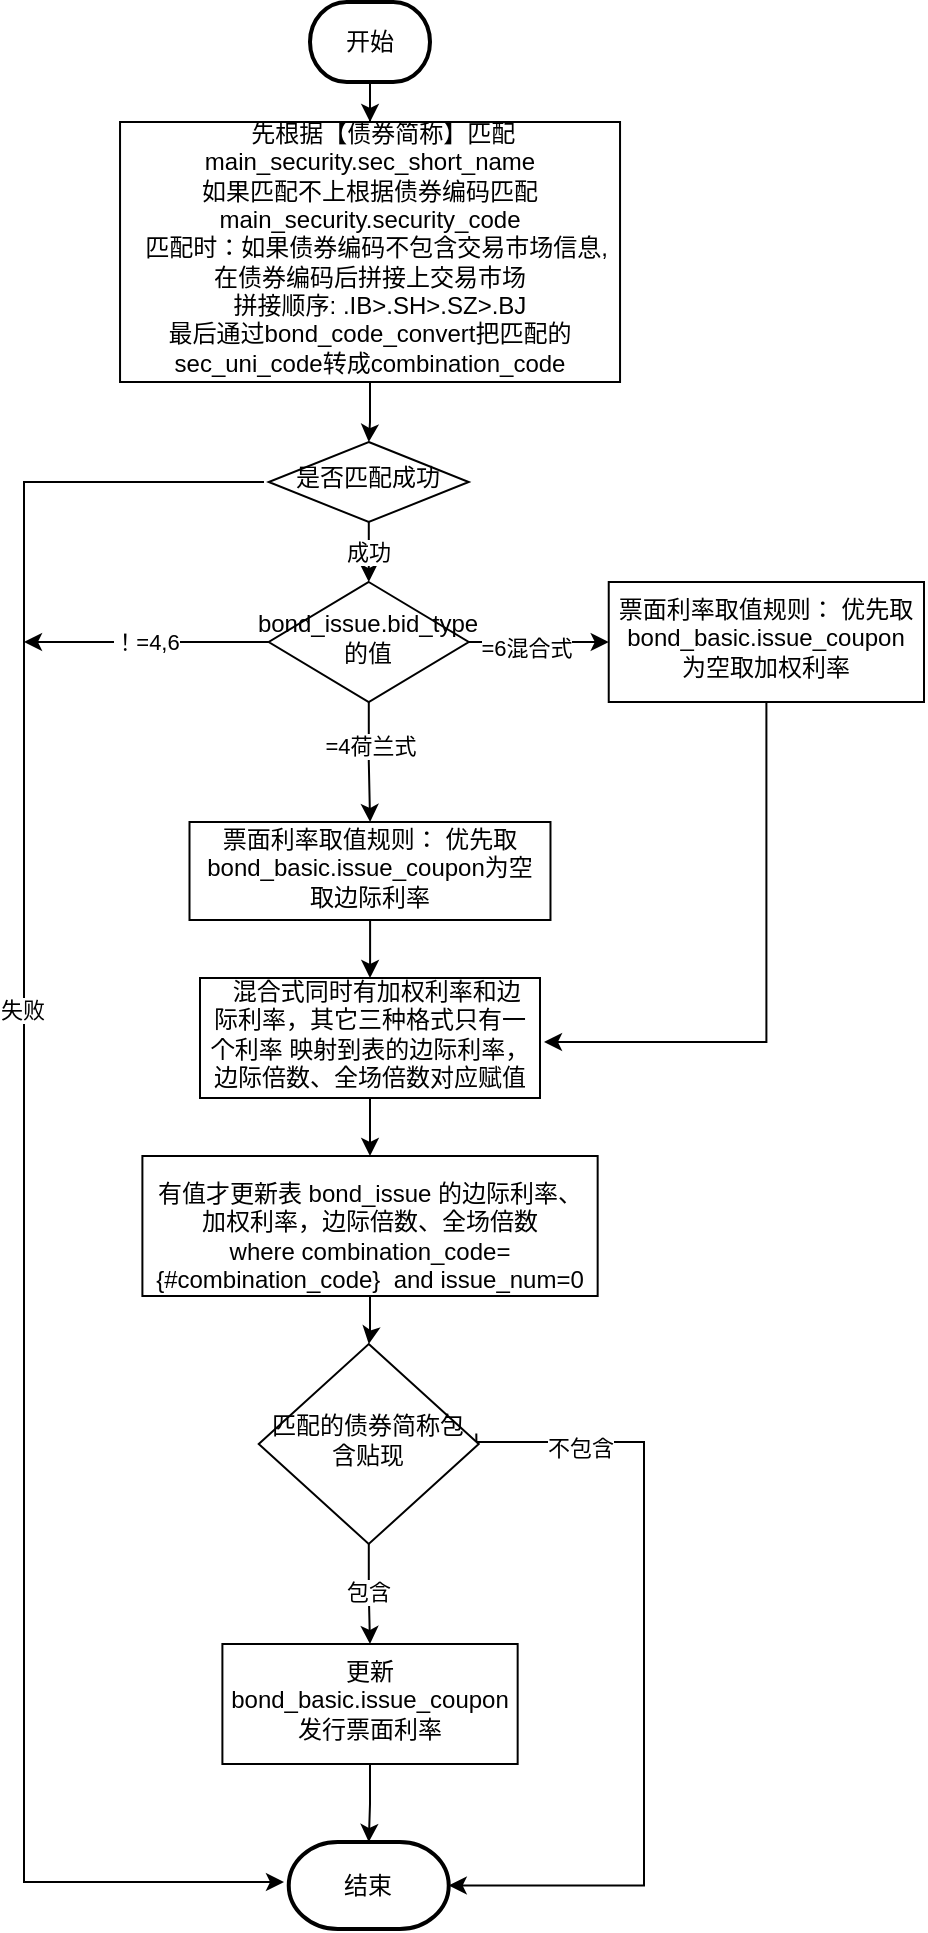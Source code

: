 <mxfile version="26.1.3">
  <diagram id="C5RBs43oDa-KdzZeNtuy" name="Page-1">
    <mxGraphModel dx="1678" dy="933" grid="1" gridSize="10" guides="1" tooltips="1" connect="1" arrows="1" fold="1" page="1" pageScale="1" pageWidth="827" pageHeight="1169" math="0" shadow="0">
      <root>
        <mxCell id="WIyWlLk6GJQsqaUBKTNV-0" />
        <mxCell id="WIyWlLk6GJQsqaUBKTNV-1" parent="WIyWlLk6GJQsqaUBKTNV-0" />
        <mxCell id="l9sripq_5CfTnT3xhVof-26" value="" style="edgeStyle=orthogonalEdgeStyle;rounded=0;orthogonalLoop=1;jettySize=auto;html=1;entryX=0.5;entryY=0;entryDx=0;entryDy=0;" parent="WIyWlLk6GJQsqaUBKTNV-1" source="l9sripq_5CfTnT3xhVof-6" target="l9sripq_5CfTnT3xhVof-28" edge="1">
          <mxGeometry relative="1" as="geometry">
            <mxPoint x="463" y="115" as="targetPoint" />
          </mxGeometry>
        </mxCell>
        <mxCell id="l9sripq_5CfTnT3xhVof-6" value="开始" style="strokeWidth=2;html=1;shape=mxgraph.flowchart.terminator;whiteSpace=wrap;" parent="WIyWlLk6GJQsqaUBKTNV-1" vertex="1">
          <mxGeometry x="433" y="40" width="60" height="40" as="geometry" />
        </mxCell>
        <mxCell id="l9sripq_5CfTnT3xhVof-20" value="结束" style="strokeWidth=2;html=1;shape=mxgraph.flowchart.terminator;whiteSpace=wrap;" parent="WIyWlLk6GJQsqaUBKTNV-1" vertex="1">
          <mxGeometry x="422.37" y="960" width="80" height="43.5" as="geometry" />
        </mxCell>
        <mxCell id="l9sripq_5CfTnT3xhVof-31" value="" style="edgeStyle=orthogonalEdgeStyle;rounded=0;orthogonalLoop=1;jettySize=auto;html=1;" parent="WIyWlLk6GJQsqaUBKTNV-1" source="l9sripq_5CfTnT3xhVof-28" target="l9sripq_5CfTnT3xhVof-30" edge="1">
          <mxGeometry relative="1" as="geometry" />
        </mxCell>
        <mxCell id="l9sripq_5CfTnT3xhVof-28" value="&lt;div data-docx-has-block-data=&quot;false&quot; data-lark-html-role=&quot;root&quot; data-page-id=&quot;Aed7douATo9B6cx0R7Rc3emsnXd&quot;&gt;&lt;div class=&quot;ace-line ace-line old-record-id-Ok8HdJDNqog325xrWxfceNuunWh&quot;&gt;&amp;nbsp;&amp;nbsp;&lt;span style=&quot;background-color: transparent;&quot;&gt;&amp;nbsp;&amp;nbsp;先根据【债券简称】匹配main_security.sec_short_name&lt;/span&gt;&lt;/div&gt;&lt;span class=&quot;lark-record-clipboard&quot; data-lark-record-format=&quot;docx/text&quot; data-lark-record-data=&quot;{&amp;quot;rootId&amp;quot;:&amp;quot;Aed7douATo9B6cx0R7Rc3emsnXd&amp;quot;,&amp;quot;text&amp;quot;:{&amp;quot;initialAttributedTexts&amp;quot;:{&amp;quot;text&amp;quot;:{&amp;quot;0&amp;quot;:&amp;quot;先根据【债券简称】匹配main_security.sec_short_name&amp;quot;},&amp;quot;attribs&amp;quot;:{&amp;quot;0&amp;quot;:&amp;quot;*0+13&amp;quot;}},&amp;quot;apool&amp;quot;:{&amp;quot;numToAttrib&amp;quot;:{&amp;quot;0&amp;quot;:[&amp;quot;author&amp;quot;,&amp;quot;7403194829083705347&amp;quot;]},&amp;quot;nextNum&amp;quot;:1}},&amp;quot;type&amp;quot;:&amp;quot;text&amp;quot;,&amp;quot;referenceRecordMap&amp;quot;:{},&amp;quot;extra&amp;quot;:{&amp;quot;channel&amp;quot;:&amp;quot;saas&amp;quot;,&amp;quot;isEqualBlockSelection&amp;quot;:true,&amp;quot;pasteRandomId&amp;quot;:&amp;quot;e4df36c4-aa7a-4e59-bdd3-91bf8b72fe2a&amp;quot;,&amp;quot;mention_page_title&amp;quot;:{},&amp;quot;external_mention_url&amp;quot;:{}},&amp;quot;isKeepQuoteContainer&amp;quot;:true,&amp;quot;isFromCode&amp;quot;:false,&amp;quot;selection&amp;quot;:[{&amp;quot;id&amp;quot;:1328,&amp;quot;type&amp;quot;:&amp;quot;text&amp;quot;,&amp;quot;selection&amp;quot;:{&amp;quot;start&amp;quot;:0,&amp;quot;end&amp;quot;:39},&amp;quot;recordId&amp;quot;:&amp;quot;Cyj0dWNAPomNcLx2lZZcVyJznbf&amp;quot;}],&amp;quot;payloadMap&amp;quot;:{},&amp;quot;isCut&amp;quot;:false}&quot;&gt;&lt;/span&gt;&lt;div class=&quot;ace-line ace-line old-record-id-Ok8HdJDNqog325xrWxfceNuunWh&quot;&gt;如果匹配不上根据债券编码匹配main_security.security_code&lt;/div&gt;&lt;div class=&quot;ace-line ace-line old-record-id-U170dsWV5ouliXx36R1cMYBwnjh&quot;&gt;&amp;nbsp;&amp;nbsp;匹配时：如果债券编码不包含交易市场信息,在债券编码后拼接上交易市场&lt;/div&gt;&lt;div class=&quot;ace-line ace-line old-record-id-OApXdDIfzolyv1xDMULcFpecnWa&quot;&gt;&amp;nbsp;&amp;nbsp; 拼接顺序:  .IB&amp;gt;.SH&amp;gt;.SZ&amp;gt;.BJ &lt;br&gt;最后通过&lt;span style=&quot;background-color: transparent;&quot;&gt;bond_code_convert把匹配的sec_uni_code转成combination_code&lt;/span&gt;&lt;/div&gt;&lt;/div&gt;&lt;span class=&quot;lark-record-clipboard&quot; data-lark-record-format=&quot;docx/record&quot; data-lark-record-data=&quot;{&amp;quot;isCut&amp;quot;:false,&amp;quot;rootId&amp;quot;:&amp;quot;Aed7douATo9B6cx0R7Rc3emsnXd&amp;quot;,&amp;quot;parentId&amp;quot;:&amp;quot;PbEFdPpbyoQQVMx5GCNcPsgcnbX&amp;quot;,&amp;quot;blockIds&amp;quot;:[1329,1330,1326],&amp;quot;recordIds&amp;quot;:[&amp;quot;Ok8HdJDNqog325xrWxfceNuunWh&amp;quot;,&amp;quot;U170dsWV5ouliXx36R1cMYBwnjh&amp;quot;,&amp;quot;OApXdDIfzolyv1xDMULcFpecnWa&amp;quot;],&amp;quot;recordMap&amp;quot;:{&amp;quot;OApXdDIfzolyv1xDMULcFpecnWa&amp;quot;:{&amp;quot;id&amp;quot;:&amp;quot;OApXdDIfzolyv1xDMULcFpecnWa&amp;quot;,&amp;quot;snapshot&amp;quot;:{&amp;quot;parent_id&amp;quot;:&amp;quot;PbEFdPpbyoQQVMx5GCNcPsgcnbX&amp;quot;,&amp;quot;type&amp;quot;:&amp;quot;text&amp;quot;,&amp;quot;children&amp;quot;:[],&amp;quot;comments&amp;quot;:[],&amp;quot;revisions&amp;quot;:[],&amp;quot;author&amp;quot;:&amp;quot;7403194829083705347&amp;quot;,&amp;quot;text&amp;quot;:{&amp;quot;initialAttributedTexts&amp;quot;:{&amp;quot;text&amp;quot;:{&amp;quot;0&amp;quot;:&amp;quot; 拼接顺序:  .IB&gt;.SH&gt;.SZ&gt;.BJ &amp;quot;},&amp;quot;attribs&amp;quot;:{&amp;quot;0&amp;quot;:&amp;quot;*0+o&amp;quot;}},&amp;quot;apool&amp;quot;:{&amp;quot;numToAttrib&amp;quot;:{&amp;quot;0&amp;quot;:[&amp;quot;author&amp;quot;,&amp;quot;7403194829083705347&amp;quot;]},&amp;quot;nextNum&amp;quot;:1}},&amp;quot;folded&amp;quot;:false,&amp;quot;text_indent&amp;quot;:0}},&amp;quot;Ok8HdJDNqog325xrWxfceNuunWh&amp;quot;:{&amp;quot;id&amp;quot;:&amp;quot;Ok8HdJDNqog325xrWxfceNuunWh&amp;quot;,&amp;quot;snapshot&amp;quot;:{&amp;quot;parent_id&amp;quot;:&amp;quot;PbEFdPpbyoQQVMx5GCNcPsgcnbX&amp;quot;,&amp;quot;type&amp;quot;:&amp;quot;text&amp;quot;,&amp;quot;children&amp;quot;:[],&amp;quot;comments&amp;quot;:[],&amp;quot;revisions&amp;quot;:[],&amp;quot;author&amp;quot;:&amp;quot;7403194829083705347&amp;quot;,&amp;quot;text&amp;quot;:{&amp;quot;initialAttributedTexts&amp;quot;:{&amp;quot;text&amp;quot;:{&amp;quot;0&amp;quot;:&amp;quot;如果匹配不上根据债券编码匹配main_security.security_code&amp;quot;},&amp;quot;attribs&amp;quot;:{&amp;quot;0&amp;quot;:&amp;quot;*0+15&amp;quot;}},&amp;quot;apool&amp;quot;:{&amp;quot;numToAttrib&amp;quot;:{&amp;quot;0&amp;quot;:[&amp;quot;author&amp;quot;,&amp;quot;7403194829083705347&amp;quot;]},&amp;quot;nextNum&amp;quot;:1}},&amp;quot;folded&amp;quot;:false}},&amp;quot;U170dsWV5ouliXx36R1cMYBwnjh&amp;quot;:{&amp;quot;id&amp;quot;:&amp;quot;U170dsWV5ouliXx36R1cMYBwnjh&amp;quot;,&amp;quot;snapshot&amp;quot;:{&amp;quot;parent_id&amp;quot;:&amp;quot;PbEFdPpbyoQQVMx5GCNcPsgcnbX&amp;quot;,&amp;quot;type&amp;quot;:&amp;quot;text&amp;quot;,&amp;quot;children&amp;quot;:[],&amp;quot;comments&amp;quot;:[],&amp;quot;revisions&amp;quot;:[],&amp;quot;author&amp;quot;:&amp;quot;7403194829083705347&amp;quot;,&amp;quot;text&amp;quot;:{&amp;quot;initialAttributedTexts&amp;quot;:{&amp;quot;text&amp;quot;:{&amp;quot;0&amp;quot;:&amp;quot;匹配时：如果债券编码不包含交易市场信息,在债券编码后拼接上交易市场&amp;quot;},&amp;quot;attribs&amp;quot;:{&amp;quot;0&amp;quot;:&amp;quot;*0+x&amp;quot;},&amp;quot;rows&amp;quot;:{},&amp;quot;cols&amp;quot;:{}},&amp;quot;apool&amp;quot;:{&amp;quot;numToAttrib&amp;quot;:{&amp;quot;0&amp;quot;:[&amp;quot;author&amp;quot;,&amp;quot;7403194829083705347&amp;quot;]},&amp;quot;nextNum&amp;quot;:1,&amp;quot;attribToNum&amp;quot;:{&amp;quot;author,7403194829083705347&amp;quot;:0}}},&amp;quot;folded&amp;quot;:false}},&amp;quot;PbEFdPpbyoQQVMx5GCNcPsgcnbX&amp;quot;:{&amp;quot;id&amp;quot;:&amp;quot;PbEFdPpbyoQQVMx5GCNcPsgcnbX&amp;quot;,&amp;quot;snapshot&amp;quot;:{&amp;quot;parent_id&amp;quot;:&amp;quot;Hi3hdM5T4oeO9gxYRoicHyLxnah&amp;quot;,&amp;quot;type&amp;quot;:&amp;quot;text&amp;quot;,&amp;quot;children&amp;quot;:[&amp;quot;Cyj0dWNAPomNcLx2lZZcVyJznbf&amp;quot;,&amp;quot;Ok8HdJDNqog325xrWxfceNuunWh&amp;quot;,&amp;quot;U170dsWV5ouliXx36R1cMYBwnjh&amp;quot;,&amp;quot;OApXdDIfzolyv1xDMULcFpecnWa&amp;quot;,&amp;quot;Bc1adQ8gnov3t8x5avEchllJn0d&amp;quot;,&amp;quot;NgIIdmxvpoQHESxAfVdc74RMnrY&amp;quot;],&amp;quot;comments&amp;quot;:[],&amp;quot;revisions&amp;quot;:[],&amp;quot;author&amp;quot;:&amp;quot;7403194829083705347&amp;quot;,&amp;quot;text&amp;quot;:{&amp;quot;apool&amp;quot;:{&amp;quot;numToAttrib&amp;quot;:{&amp;quot;0&amp;quot;:[&amp;quot;author&amp;quot;,&amp;quot;7403194829083705347&amp;quot;]},&amp;quot;nextNum&amp;quot;:1,&amp;quot;attribToNum&amp;quot;:{&amp;quot;author,7403194829083705347&amp;quot;:0}},&amp;quot;initialAttributedTexts&amp;quot;:{&amp;quot;text&amp;quot;:{&amp;quot;0&amp;quot;:&amp;quot;5,新发债匹配流程&amp;quot;},&amp;quot;attribs&amp;quot;:{&amp;quot;0&amp;quot;:&amp;quot;*0+9&amp;quot;},&amp;quot;rows&amp;quot;:{},&amp;quot;cols&amp;quot;:{}}},&amp;quot;folded&amp;quot;:false}}},&amp;quot;payloadMap&amp;quot;:{&amp;quot;Ok8HdJDNqog325xrWxfceNuunWh&amp;quot;:{&amp;quot;level&amp;quot;:2},&amp;quot;U170dsWV5ouliXx36R1cMYBwnjh&amp;quot;:{&amp;quot;level&amp;quot;:2},&amp;quot;OApXdDIfzolyv1xDMULcFpecnWa&amp;quot;:{&amp;quot;level&amp;quot;:2}},&amp;quot;extra&amp;quot;:{&amp;quot;channel&amp;quot;:&amp;quot;saas&amp;quot;,&amp;quot;pasteRandomId&amp;quot;:&amp;quot;46fb7dec-91c3-465f-9ec3-caed69e196a9&amp;quot;,&amp;quot;mention_page_title&amp;quot;:{},&amp;quot;external_mention_url&amp;quot;:{},&amp;quot;isEqualBlockSelection&amp;quot;:true},&amp;quot;isKeepQuoteContainer&amp;quot;:true,&amp;quot;selection&amp;quot;:[{&amp;quot;id&amp;quot;:1329,&amp;quot;type&amp;quot;:&amp;quot;text&amp;quot;,&amp;quot;selection&amp;quot;:{&amp;quot;start&amp;quot;:0,&amp;quot;end&amp;quot;:41},&amp;quot;recordId&amp;quot;:&amp;quot;Ok8HdJDNqog325xrWxfceNuunWh&amp;quot;},{&amp;quot;id&amp;quot;:1330,&amp;quot;type&amp;quot;:&amp;quot;text&amp;quot;,&amp;quot;selection&amp;quot;:{&amp;quot;start&amp;quot;:0,&amp;quot;end&amp;quot;:33},&amp;quot;recordId&amp;quot;:&amp;quot;U170dsWV5ouliXx36R1cMYBwnjh&amp;quot;},{&amp;quot;id&amp;quot;:1326,&amp;quot;type&amp;quot;:&amp;quot;text&amp;quot;,&amp;quot;selection&amp;quot;:{&amp;quot;start&amp;quot;:0,&amp;quot;end&amp;quot;:24},&amp;quot;recordId&amp;quot;:&amp;quot;OApXdDIfzolyv1xDMULcFpecnWa&amp;quot;}],&amp;quot;pasteFlag&amp;quot;:&amp;quot;4bad5c61-66b6-4113-867a-fe3f38da0dbc&amp;quot;}&quot;&gt;&lt;/span&gt;" style="whiteSpace=wrap;html=1;shadow=0;strokeWidth=1;spacing=6;spacingTop=-4;" parent="WIyWlLk6GJQsqaUBKTNV-1" vertex="1">
          <mxGeometry x="338.02" y="100" width="250" height="130" as="geometry" />
        </mxCell>
        <mxCell id="l9sripq_5CfTnT3xhVof-36" value="" style="edgeStyle=orthogonalEdgeStyle;rounded=0;orthogonalLoop=1;jettySize=auto;html=1;" parent="WIyWlLk6GJQsqaUBKTNV-1" edge="1">
          <mxGeometry relative="1" as="geometry">
            <mxPoint x="420" y="980" as="targetPoint" />
            <Array as="points">
              <mxPoint x="290" y="280" />
              <mxPoint x="290" y="980" />
            </Array>
            <mxPoint x="410" y="280" as="sourcePoint" />
          </mxGeometry>
        </mxCell>
        <mxCell id="l9sripq_5CfTnT3xhVof-37" value="失败" style="edgeLabel;html=1;align=center;verticalAlign=middle;resizable=0;points=[];" parent="l9sripq_5CfTnT3xhVof-36" vertex="1" connectable="0">
          <mxGeometry x="-0.192" y="-1" relative="1" as="geometry">
            <mxPoint as="offset" />
          </mxGeometry>
        </mxCell>
        <mxCell id="nsBFXcnR6LMlfK8Ync4J-2" value="成功" style="edgeStyle=orthogonalEdgeStyle;rounded=0;orthogonalLoop=1;jettySize=auto;html=1;" edge="1" parent="WIyWlLk6GJQsqaUBKTNV-1" source="l9sripq_5CfTnT3xhVof-30" target="nsBFXcnR6LMlfK8Ync4J-0">
          <mxGeometry relative="1" as="geometry" />
        </mxCell>
        <mxCell id="l9sripq_5CfTnT3xhVof-30" value="是否匹配成功" style="rhombus;whiteSpace=wrap;html=1;shadow=0;strokeWidth=1;spacing=6;spacingTop=-4;" parent="WIyWlLk6GJQsqaUBKTNV-1" vertex="1">
          <mxGeometry x="412.37" y="260" width="100" height="40" as="geometry" />
        </mxCell>
        <mxCell id="l9sripq_5CfTnT3xhVof-41" value="" style="edgeStyle=orthogonalEdgeStyle;rounded=0;orthogonalLoop=1;jettySize=auto;html=1;" parent="WIyWlLk6GJQsqaUBKTNV-1" source="l9sripq_5CfTnT3xhVof-38" target="l9sripq_5CfTnT3xhVof-40" edge="1">
          <mxGeometry relative="1" as="geometry" />
        </mxCell>
        <mxCell id="l9sripq_5CfTnT3xhVof-38" value="&lt;div data-docx-has-block-data=&quot;false&quot; data-lark-html-role=&quot;root&quot; data-page-id=&quot;Aed7douATo9B6cx0R7Rc3emsnXd&quot;&gt;&lt;div class=&quot;old-record-id-Y06CdZKERo4gitxMXKTcp8nAnag&quot;&gt;&lt;div data-docx-has-block-data=&quot;false&quot; data-lark-html-role=&quot;root&quot; data-page-id=&quot;Aed7douATo9B6cx0R7Rc3emsnXd&quot;&gt;&lt;div class=&quot;ace-line ace-line old-record-id-EkkwdGNRFoHdskx1CNfcKlZGnvd&quot;&gt;&lt;font&gt;票面利率取值规则： 优先取bond_basic.issue_coupon为空取边际利率&lt;/font&gt;&lt;br&gt;&lt;/div&gt;&lt;/div&gt;&lt;span class=&quot;lark-record-clipboard&quot; data-lark-record-format=&quot;docx/text&quot; data-lark-record-data=&quot;{&amp;quot;rootId&amp;quot;:&amp;quot;Aed7douATo9B6cx0R7Rc3emsnXd&amp;quot;,&amp;quot;text&amp;quot;:{&amp;quot;initialAttributedTexts&amp;quot;:{&amp;quot;text&amp;quot;:{&amp;quot;0&amp;quot;:&amp;quot;票面利率回显取值规则: 优先取bond_basic.issue_coupon&gt;加权利率&gt;边际利率.&amp;quot;},&amp;quot;attribs&amp;quot;:{&amp;quot;0&amp;quot;:&amp;quot;*0+1d&amp;quot;}},&amp;quot;apool&amp;quot;:{&amp;quot;numToAttrib&amp;quot;:{&amp;quot;0&amp;quot;:[&amp;quot;author&amp;quot;,&amp;quot;7403194829083705347&amp;quot;]},&amp;quot;nextNum&amp;quot;:1}},&amp;quot;type&amp;quot;:&amp;quot;text&amp;quot;,&amp;quot;referenceRecordMap&amp;quot;:{},&amp;quot;extra&amp;quot;:{&amp;quot;channel&amp;quot;:&amp;quot;saas&amp;quot;,&amp;quot;isEqualBlockSelection&amp;quot;:true,&amp;quot;pasteRandomId&amp;quot;:&amp;quot;08c52dbc-1a5c-4764-9aa0-1e53c55c0288&amp;quot;,&amp;quot;mention_page_title&amp;quot;:{},&amp;quot;external_mention_url&amp;quot;:{}},&amp;quot;isKeepQuoteContainer&amp;quot;:true,&amp;quot;isFromCode&amp;quot;:false,&amp;quot;selection&amp;quot;:[{&amp;quot;id&amp;quot;:1354,&amp;quot;type&amp;quot;:&amp;quot;text&amp;quot;,&amp;quot;selection&amp;quot;:{&amp;quot;start&amp;quot;:0,&amp;quot;end&amp;quot;:49},&amp;quot;recordId&amp;quot;:&amp;quot;EkkwdGNRFoHdskx1CNfcKlZGnvd&amp;quot;}],&amp;quot;payloadMap&amp;quot;:{},&amp;quot;isCut&amp;quot;:false}&quot;&gt;&lt;/span&gt;&lt;/div&gt;&lt;/div&gt;&lt;span class=&quot;lark-record-clipboard&quot; data-lark-record-format=&quot;docx/text&quot; data-lark-record-data=&quot;{&amp;quot;rootId&amp;quot;:&amp;quot;Aed7douATo9B6cx0R7Rc3emsnXd&amp;quot;,&amp;quot;text&amp;quot;:{&amp;quot;initialAttributedTexts&amp;quot;:{&amp;quot;text&amp;quot;:{&amp;quot;0&amp;quot;:&amp;quot;票面利率取值规则：优先取加权利率，没有值再取边际利率&amp;quot;},&amp;quot;attribs&amp;quot;:{&amp;quot;0&amp;quot;:&amp;quot;*0+q&amp;quot;}},&amp;quot;apool&amp;quot;:{&amp;quot;numToAttrib&amp;quot;:{&amp;quot;0&amp;quot;:[&amp;quot;author&amp;quot;,&amp;quot;7403194829083705347&amp;quot;]},&amp;quot;nextNum&amp;quot;:1}},&amp;quot;type&amp;quot;:&amp;quot;text&amp;quot;,&amp;quot;referenceRecordMap&amp;quot;:{},&amp;quot;extra&amp;quot;:{&amp;quot;channel&amp;quot;:&amp;quot;saas&amp;quot;,&amp;quot;isEqualBlockSelection&amp;quot;:false,&amp;quot;pasteRandomId&amp;quot;:&amp;quot;f53fae7a-b66b-4820-86e4-39ea425e8903&amp;quot;,&amp;quot;mention_page_title&amp;quot;:{},&amp;quot;external_mention_url&amp;quot;:{}},&amp;quot;isKeepQuoteContainer&amp;quot;:false,&amp;quot;isFromCode&amp;quot;:false,&amp;quot;selection&amp;quot;:[{&amp;quot;id&amp;quot;:1334,&amp;quot;type&amp;quot;:&amp;quot;text&amp;quot;,&amp;quot;selection&amp;quot;:{&amp;quot;start&amp;quot;:0,&amp;quot;end&amp;quot;:26},&amp;quot;recordId&amp;quot;:&amp;quot;Y06CdZKERo4gitxMXKTcp8nAnag&amp;quot;}],&amp;quot;payloadMap&amp;quot;:{},&amp;quot;isCut&amp;quot;:false}&quot;&gt;&lt;/span&gt;" style="whiteSpace=wrap;html=1;shadow=0;strokeWidth=1;spacing=6;spacingTop=-4;" parent="WIyWlLk6GJQsqaUBKTNV-1" vertex="1">
          <mxGeometry x="372.75" y="450" width="180.49" height="49" as="geometry" />
        </mxCell>
        <mxCell id="l9sripq_5CfTnT3xhVof-43" value="" style="edgeStyle=orthogonalEdgeStyle;rounded=0;orthogonalLoop=1;jettySize=auto;html=1;" parent="WIyWlLk6GJQsqaUBKTNV-1" source="l9sripq_5CfTnT3xhVof-40" target="l9sripq_5CfTnT3xhVof-42" edge="1">
          <mxGeometry relative="1" as="geometry" />
        </mxCell>
        <mxCell id="l9sripq_5CfTnT3xhVof-40" value="&lt;div data-docx-has-block-data=&quot;false&quot; data-lark-html-role=&quot;root&quot; data-page-id=&quot;Aed7douATo9B6cx0R7Rc3emsnXd&quot;&gt;&lt;div class=&quot;ace-line ace-line old-record-id-IPHzd5iJQo4ANGxoBNIcWaeeneb&quot;&gt;&amp;nbsp; 混合式同时有加权利率和边际利率，其它三种格式只有一个利率 映射到表的边际利率，边际倍数、全场倍数对应赋值&lt;/div&gt;&lt;/div&gt;&lt;span class=&quot;lark-record-clipboard&quot; data-lark-record-format=&quot;docx/text&quot; data-lark-record-data=&quot;{&amp;quot;rootId&amp;quot;:&amp;quot;Aed7douATo9B6cx0R7Rc3emsnXd&amp;quot;,&amp;quot;text&amp;quot;:{&amp;quot;initialAttributedTexts&amp;quot;:{&amp;quot;text&amp;quot;:{&amp;quot;0&amp;quot;:&amp;quot;只有混合式同时有加权利率和边际利率，其它三种格式只有一个利率 映射到表的边际利率&amp;quot;},&amp;quot;attribs&amp;quot;:{&amp;quot;0&amp;quot;:&amp;quot;*0+14&amp;quot;}},&amp;quot;apool&amp;quot;:{&amp;quot;numToAttrib&amp;quot;:{&amp;quot;0&amp;quot;:[&amp;quot;author&amp;quot;,&amp;quot;7403194829083705347&amp;quot;]},&amp;quot;nextNum&amp;quot;:1}},&amp;quot;type&amp;quot;:&amp;quot;text&amp;quot;,&amp;quot;referenceRecordMap&amp;quot;:{},&amp;quot;extra&amp;quot;:{&amp;quot;channel&amp;quot;:&amp;quot;saas&amp;quot;,&amp;quot;isEqualBlockSelection&amp;quot;:true,&amp;quot;pasteRandomId&amp;quot;:&amp;quot;f9e04e7d-997b-4b29-a2a9-bf7771be949f&amp;quot;,&amp;quot;mention_page_title&amp;quot;:{},&amp;quot;external_mention_url&amp;quot;:{}},&amp;quot;isKeepQuoteContainer&amp;quot;:true,&amp;quot;isFromCode&amp;quot;:false,&amp;quot;selection&amp;quot;:[{&amp;quot;id&amp;quot;:1333,&amp;quot;type&amp;quot;:&amp;quot;text&amp;quot;,&amp;quot;selection&amp;quot;:{&amp;quot;start&amp;quot;:0,&amp;quot;end&amp;quot;:40},&amp;quot;recordId&amp;quot;:&amp;quot;IPHzd5iJQo4ANGxoBNIcWaeeneb&amp;quot;}],&amp;quot;payloadMap&amp;quot;:{},&amp;quot;isCut&amp;quot;:false}&quot;&gt;&lt;/span&gt;" style="whiteSpace=wrap;html=1;shadow=0;strokeWidth=1;spacing=6;spacingTop=-4;" parent="WIyWlLk6GJQsqaUBKTNV-1" vertex="1">
          <mxGeometry x="378" y="528" width="170" height="60" as="geometry" />
        </mxCell>
        <mxCell id="l9sripq_5CfTnT3xhVof-45" value="" style="edgeStyle=orthogonalEdgeStyle;rounded=0;orthogonalLoop=1;jettySize=auto;html=1;" parent="WIyWlLk6GJQsqaUBKTNV-1" source="l9sripq_5CfTnT3xhVof-42" target="l9sripq_5CfTnT3xhVof-44" edge="1">
          <mxGeometry relative="1" as="geometry" />
        </mxCell>
        <mxCell id="l9sripq_5CfTnT3xhVof-42" value="&lt;div&gt;&lt;br&gt;&lt;/div&gt;&lt;div&gt;有值才更新表 bond_issue 的边际利率、加权利率，边际倍数、全场倍数&lt;/div&gt;&lt;div&gt;where combination_code={#combination_code}&amp;nbsp; and issue_num=0&lt;/div&gt;" style="whiteSpace=wrap;html=1;shadow=0;strokeWidth=1;spacing=6;spacingTop=-4;" parent="WIyWlLk6GJQsqaUBKTNV-1" vertex="1">
          <mxGeometry x="349.2" y="617" width="227.63" height="70" as="geometry" />
        </mxCell>
        <mxCell id="l9sripq_5CfTnT3xhVof-49" value="" style="edgeStyle=orthogonalEdgeStyle;rounded=0;orthogonalLoop=1;jettySize=auto;html=1;" parent="WIyWlLk6GJQsqaUBKTNV-1" source="l9sripq_5CfTnT3xhVof-44" target="l9sripq_5CfTnT3xhVof-48" edge="1">
          <mxGeometry relative="1" as="geometry" />
        </mxCell>
        <mxCell id="l9sripq_5CfTnT3xhVof-52" value="包含" style="edgeLabel;html=1;align=center;verticalAlign=middle;resizable=0;points=[];" parent="l9sripq_5CfTnT3xhVof-49" vertex="1" connectable="0">
          <mxGeometry x="-0.08" y="-1" relative="1" as="geometry">
            <mxPoint as="offset" />
          </mxGeometry>
        </mxCell>
        <mxCell id="l9sripq_5CfTnT3xhVof-54" value="" style="edgeStyle=orthogonalEdgeStyle;rounded=0;orthogonalLoop=1;jettySize=auto;html=1;entryX=1;entryY=0.5;entryDx=0;entryDy=0;entryPerimeter=0;exitX=0.989;exitY=0.447;exitDx=0;exitDy=0;exitPerimeter=0;" parent="WIyWlLk6GJQsqaUBKTNV-1" source="l9sripq_5CfTnT3xhVof-44" target="l9sripq_5CfTnT3xhVof-20" edge="1">
          <mxGeometry relative="1" as="geometry">
            <mxPoint x="592.37" y="730" as="targetPoint" />
            <Array as="points">
              <mxPoint x="516" y="760" />
              <mxPoint x="600" y="760" />
              <mxPoint x="600" y="982" />
            </Array>
          </mxGeometry>
        </mxCell>
        <mxCell id="l9sripq_5CfTnT3xhVof-55" value="不包含" style="edgeLabel;html=1;align=center;verticalAlign=middle;resizable=0;points=[];" parent="l9sripq_5CfTnT3xhVof-54" vertex="1" connectable="0">
          <mxGeometry x="-0.724" y="-3" relative="1" as="geometry">
            <mxPoint as="offset" />
          </mxGeometry>
        </mxCell>
        <mxCell id="l9sripq_5CfTnT3xhVof-44" value="匹配的债券简称包含贴现" style="rhombus;whiteSpace=wrap;html=1;shadow=0;strokeWidth=1;spacing=6;spacingTop=-4;" parent="WIyWlLk6GJQsqaUBKTNV-1" vertex="1">
          <mxGeometry x="407.37" y="711" width="110" height="100" as="geometry" />
        </mxCell>
        <mxCell id="l9sripq_5CfTnT3xhVof-50" value="" style="edgeStyle=orthogonalEdgeStyle;rounded=0;orthogonalLoop=1;jettySize=auto;html=1;" parent="WIyWlLk6GJQsqaUBKTNV-1" source="l9sripq_5CfTnT3xhVof-48" target="l9sripq_5CfTnT3xhVof-20" edge="1">
          <mxGeometry relative="1" as="geometry" />
        </mxCell>
        <mxCell id="l9sripq_5CfTnT3xhVof-48" value="更新bond_basic.issue_coupon发行票面利率" style="whiteSpace=wrap;html=1;shadow=0;strokeWidth=1;spacing=6;spacingTop=-4;" parent="WIyWlLk6GJQsqaUBKTNV-1" vertex="1">
          <mxGeometry x="389.2" y="861" width="147.63" height="60" as="geometry" />
        </mxCell>
        <mxCell id="nsBFXcnR6LMlfK8Ync4J-10" value="" style="edgeStyle=orthogonalEdgeStyle;rounded=0;orthogonalLoop=1;jettySize=auto;html=1;" edge="1" parent="WIyWlLk6GJQsqaUBKTNV-1" source="nsBFXcnR6LMlfK8Ync4J-0" target="nsBFXcnR6LMlfK8Ync4J-9">
          <mxGeometry relative="1" as="geometry" />
        </mxCell>
        <mxCell id="nsBFXcnR6LMlfK8Ync4J-11" value="=6混合式" style="edgeLabel;html=1;align=center;verticalAlign=middle;resizable=0;points=[];" vertex="1" connectable="0" parent="nsBFXcnR6LMlfK8Ync4J-10">
          <mxGeometry x="-0.201" y="-3" relative="1" as="geometry">
            <mxPoint as="offset" />
          </mxGeometry>
        </mxCell>
        <mxCell id="nsBFXcnR6LMlfK8Ync4J-14" value="" style="edgeStyle=orthogonalEdgeStyle;rounded=0;orthogonalLoop=1;jettySize=auto;html=1;" edge="1" parent="WIyWlLk6GJQsqaUBKTNV-1" source="nsBFXcnR6LMlfK8Ync4J-0">
          <mxGeometry relative="1" as="geometry">
            <mxPoint x="290" y="360" as="targetPoint" />
          </mxGeometry>
        </mxCell>
        <mxCell id="nsBFXcnR6LMlfK8Ync4J-15" value="！=4,6" style="edgeLabel;html=1;align=center;verticalAlign=middle;resizable=0;points=[];" vertex="1" connectable="0" parent="nsBFXcnR6LMlfK8Ync4J-14">
          <mxGeometry x="0.018" y="-1" relative="1" as="geometry">
            <mxPoint as="offset" />
          </mxGeometry>
        </mxCell>
        <mxCell id="nsBFXcnR6LMlfK8Ync4J-16" value="" style="edgeStyle=orthogonalEdgeStyle;rounded=0;orthogonalLoop=1;jettySize=auto;html=1;" edge="1" parent="WIyWlLk6GJQsqaUBKTNV-1" source="nsBFXcnR6LMlfK8Ync4J-0" target="l9sripq_5CfTnT3xhVof-38">
          <mxGeometry relative="1" as="geometry" />
        </mxCell>
        <mxCell id="nsBFXcnR6LMlfK8Ync4J-17" value="=4荷兰式" style="edgeLabel;html=1;align=center;verticalAlign=middle;resizable=0;points=[];" vertex="1" connectable="0" parent="nsBFXcnR6LMlfK8Ync4J-16">
          <mxGeometry x="-0.291" relative="1" as="geometry">
            <mxPoint as="offset" />
          </mxGeometry>
        </mxCell>
        <mxCell id="nsBFXcnR6LMlfK8Ync4J-0" value="bond_issue.bid_type 的值" style="rhombus;whiteSpace=wrap;html=1;shadow=0;strokeWidth=1;spacing=6;spacingTop=-4;" vertex="1" parent="WIyWlLk6GJQsqaUBKTNV-1">
          <mxGeometry x="412.37" y="330" width="100" height="60" as="geometry" />
        </mxCell>
        <mxCell id="nsBFXcnR6LMlfK8Ync4J-23" value="" style="edgeStyle=orthogonalEdgeStyle;rounded=0;orthogonalLoop=1;jettySize=auto;html=1;" edge="1" parent="WIyWlLk6GJQsqaUBKTNV-1" source="nsBFXcnR6LMlfK8Ync4J-9">
          <mxGeometry relative="1" as="geometry">
            <mxPoint x="550" y="560" as="targetPoint" />
            <Array as="points">
              <mxPoint x="661" y="560" />
            </Array>
          </mxGeometry>
        </mxCell>
        <mxCell id="nsBFXcnR6LMlfK8Ync4J-9" value="票面利率取值规则： 优先取bond_basic.issue_coupon为空取加权利率" style="whiteSpace=wrap;html=1;shadow=0;strokeWidth=1;spacing=6;spacingTop=-4;" vertex="1" parent="WIyWlLk6GJQsqaUBKTNV-1">
          <mxGeometry x="582.37" y="330" width="157.63" height="60" as="geometry" />
        </mxCell>
      </root>
    </mxGraphModel>
  </diagram>
</mxfile>
